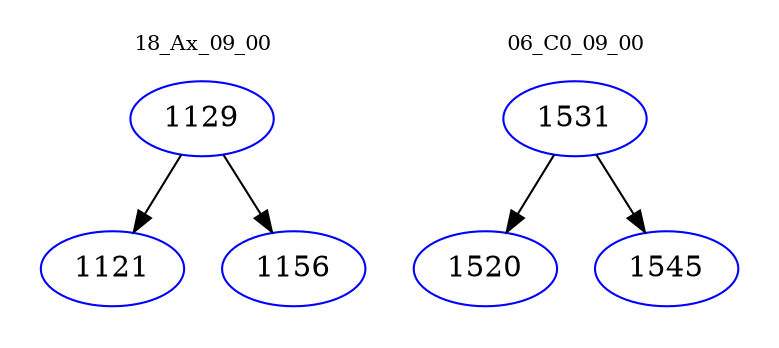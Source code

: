 digraph{
subgraph cluster_0 {
color = white
label = "18_Ax_09_00";
fontsize=10;
T0_1129 [label="1129", color="blue"]
T0_1129 -> T0_1121 [color="black"]
T0_1121 [label="1121", color="blue"]
T0_1129 -> T0_1156 [color="black"]
T0_1156 [label="1156", color="blue"]
}
subgraph cluster_1 {
color = white
label = "06_C0_09_00";
fontsize=10;
T1_1531 [label="1531", color="blue"]
T1_1531 -> T1_1520 [color="black"]
T1_1520 [label="1520", color="blue"]
T1_1531 -> T1_1545 [color="black"]
T1_1545 [label="1545", color="blue"]
}
}
